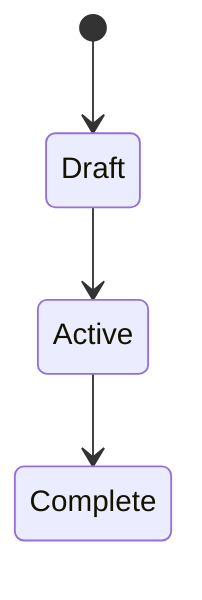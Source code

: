 %% compliance:ZeroFakeData %%
%% domain: app-source %%
%% reciprocal: [] %%
%% type: stateDiagram-v2 %%
%% title: Campaign Lifecycle %%
%% index: ../../../../tooling/end-state/index.md %%
stateDiagram-v2
  [*] --> Draft
  Draft --> Active
  Active --> Complete
